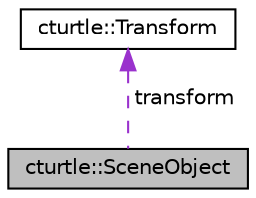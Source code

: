 digraph "cturtle::SceneObject"
{
  edge [fontname="Helvetica",fontsize="10",labelfontname="Helvetica",labelfontsize="10"];
  node [fontname="Helvetica",fontsize="10",shape=record];
  Node1 [label="cturtle::SceneObject",height=0.2,width=0.4,color="black", fillcolor="grey75", style="filled", fontcolor="black"];
  Node2 -> Node1 [dir="back",color="darkorchid3",fontsize="10",style="dashed",label=" transform" ,fontname="Helvetica"];
  Node2 [label="cturtle::Transform",height=0.2,width=0.4,color="black", fillcolor="white", style="filled",URL="$classcturtle_1_1Transform.html",tooltip="The Transform class provides a myriad of functions to simply transform points. This class it the back..."];
}
